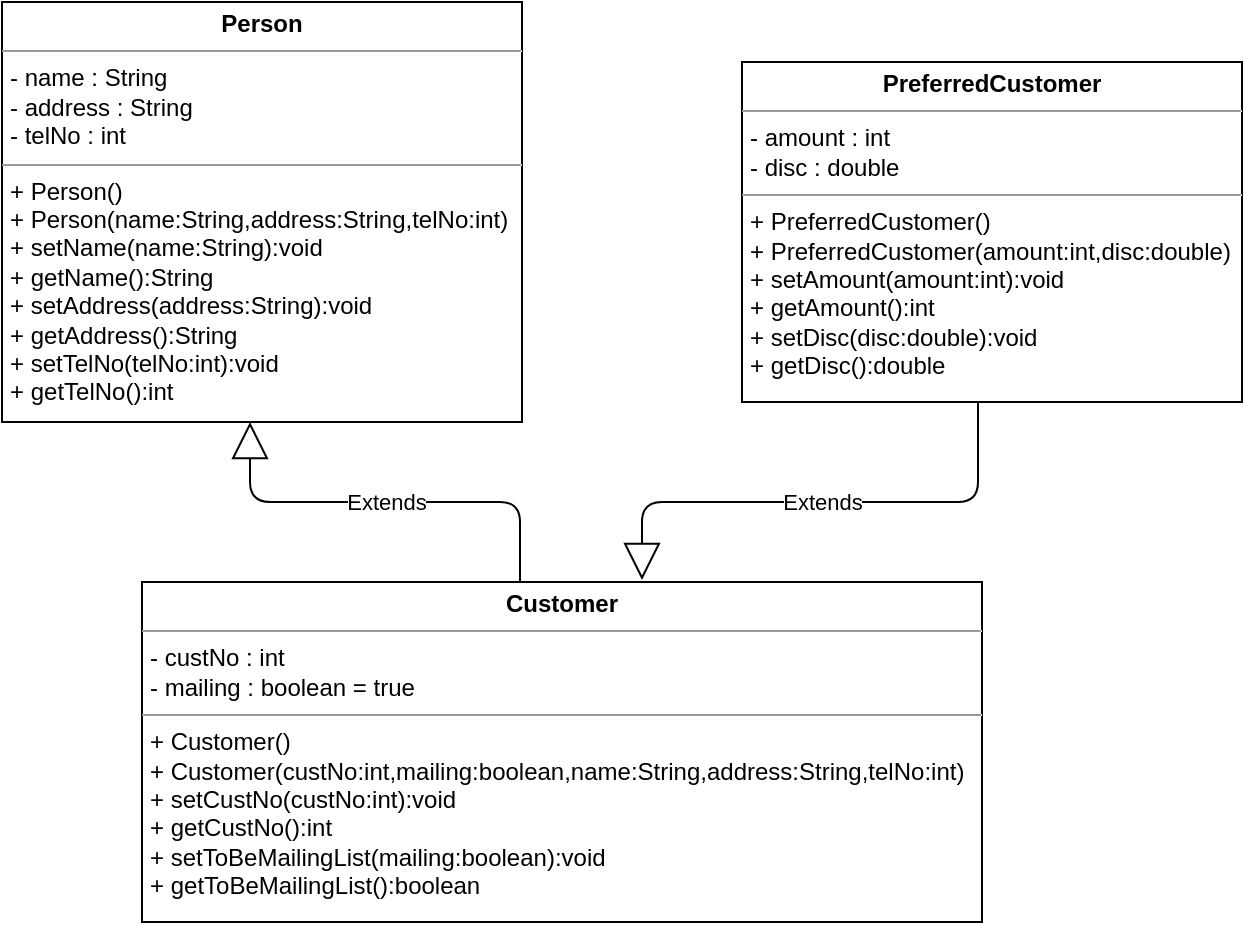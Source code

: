 <mxfile version="13.10.1" type="github">
  <diagram id="C5RBs43oDa-KdzZeNtuy" name="Page-1">
    <mxGraphModel dx="868" dy="492" grid="1" gridSize="10" guides="1" tooltips="1" connect="1" arrows="1" fold="1" page="1" pageScale="1" pageWidth="827" pageHeight="1169" math="0" shadow="0">
      <root>
        <mxCell id="WIyWlLk6GJQsqaUBKTNV-0" />
        <mxCell id="WIyWlLk6GJQsqaUBKTNV-1" parent="WIyWlLk6GJQsqaUBKTNV-0" />
        <mxCell id="f_0w5n7SJ-mhDUfJRbNU-0" value="&lt;p style=&quot;margin: 0px ; margin-top: 4px ; text-align: center&quot;&gt;&lt;b&gt;Person&lt;/b&gt;&lt;/p&gt;&lt;hr size=&quot;1&quot;&gt;&lt;p style=&quot;margin: 0px ; margin-left: 4px&quot;&gt;- name : String&lt;/p&gt;&lt;p style=&quot;margin: 0px ; margin-left: 4px&quot;&gt;- address : String&lt;/p&gt;&lt;p style=&quot;margin: 0px ; margin-left: 4px&quot;&gt;- telNo : int&lt;/p&gt;&lt;hr size=&quot;1&quot;&gt;&lt;p style=&quot;margin: 0px ; margin-left: 4px&quot;&gt;+ Person()&lt;/p&gt;&lt;p style=&quot;margin: 0px ; margin-left: 4px&quot;&gt;+ Person(name:String,address:String,telNo:int)&lt;/p&gt;&lt;p style=&quot;margin: 0px ; margin-left: 4px&quot;&gt;+ setName(name:String):void&lt;/p&gt;&lt;p style=&quot;margin: 0px ; margin-left: 4px&quot;&gt;+ getName():String&lt;/p&gt;&lt;p style=&quot;margin: 0px ; margin-left: 4px&quot;&gt;+ setAddress(address:String):void&lt;/p&gt;&lt;p style=&quot;margin: 0px ; margin-left: 4px&quot;&gt;+ getAddress():String&lt;/p&gt;&lt;p style=&quot;margin: 0px ; margin-left: 4px&quot;&gt;+ setTelNo(telNo:int):void&lt;/p&gt;&lt;p style=&quot;margin: 0px ; margin-left: 4px&quot;&gt;+ getTelNo():int&lt;/p&gt;" style="verticalAlign=top;align=left;overflow=fill;fontSize=12;fontFamily=Helvetica;html=1;" vertex="1" parent="WIyWlLk6GJQsqaUBKTNV-1">
          <mxGeometry x="110" y="70" width="260" height="210" as="geometry" />
        </mxCell>
        <mxCell id="f_0w5n7SJ-mhDUfJRbNU-1" value="&lt;p style=&quot;margin: 0px ; margin-top: 4px ; text-align: center&quot;&gt;&lt;b&gt;Customer&lt;/b&gt;&lt;/p&gt;&lt;hr size=&quot;1&quot;&gt;&lt;p style=&quot;margin: 0px ; margin-left: 4px&quot;&gt;- custNo : int&lt;/p&gt;&lt;p style=&quot;margin: 0px ; margin-left: 4px&quot;&gt;- mailing : boolean = true&lt;/p&gt;&lt;hr size=&quot;1&quot;&gt;&lt;p style=&quot;margin: 0px ; margin-left: 4px&quot;&gt;+ Customer()&lt;/p&gt;&lt;p style=&quot;margin: 0px ; margin-left: 4px&quot;&gt;+ Customer(custNo:int,mailing:boolean,name:String,address:String,telNo:int)&lt;/p&gt;&lt;p style=&quot;margin: 0px ; margin-left: 4px&quot;&gt;+ setCustNo(custNo:int):void&lt;/p&gt;&lt;p style=&quot;margin: 0px ; margin-left: 4px&quot;&gt;+ getCustNo():int&lt;/p&gt;&lt;p style=&quot;margin: 0px ; margin-left: 4px&quot;&gt;+ setToBeMailingList(mailing:boolean):void&lt;/p&gt;&lt;p style=&quot;margin: 0px ; margin-left: 4px&quot;&gt;+ getToBeMailingList():boolean&lt;/p&gt;" style="verticalAlign=top;align=left;overflow=fill;fontSize=12;fontFamily=Helvetica;html=1;" vertex="1" parent="WIyWlLk6GJQsqaUBKTNV-1">
          <mxGeometry x="180" y="360" width="420" height="170" as="geometry" />
        </mxCell>
        <mxCell id="f_0w5n7SJ-mhDUfJRbNU-2" value="&lt;p style=&quot;margin: 0px ; margin-top: 4px ; text-align: center&quot;&gt;&lt;b&gt;PreferredCustomer&lt;/b&gt;&lt;/p&gt;&lt;hr size=&quot;1&quot;&gt;&lt;p style=&quot;margin: 0px ; margin-left: 4px&quot;&gt;- amount : int&lt;/p&gt;&lt;p style=&quot;margin: 0px ; margin-left: 4px&quot;&gt;- disc : double&lt;/p&gt;&lt;hr size=&quot;1&quot;&gt;&lt;p style=&quot;margin: 0px ; margin-left: 4px&quot;&gt;+ PreferredCustomer()&lt;/p&gt;&lt;p style=&quot;margin: 0px ; margin-left: 4px&quot;&gt;+ PreferredCustomer(amount:int,disc:double)&lt;/p&gt;&lt;p style=&quot;margin: 0px ; margin-left: 4px&quot;&gt;+ setAmount(amount:int):void&lt;/p&gt;&lt;p style=&quot;margin: 0px ; margin-left: 4px&quot;&gt;+ getAmount():int&lt;/p&gt;&lt;p style=&quot;margin: 0px ; margin-left: 4px&quot;&gt;+ setDisc(disc:double):void&lt;/p&gt;&lt;p style=&quot;margin: 0px ; margin-left: 4px&quot;&gt;+ getDisc():double&lt;/p&gt;" style="verticalAlign=top;align=left;overflow=fill;fontSize=12;fontFamily=Helvetica;html=1;" vertex="1" parent="WIyWlLk6GJQsqaUBKTNV-1">
          <mxGeometry x="480" y="100" width="250" height="170" as="geometry" />
        </mxCell>
        <mxCell id="f_0w5n7SJ-mhDUfJRbNU-4" value="Extends" style="endArrow=block;endSize=16;endFill=0;html=1;" edge="1" parent="WIyWlLk6GJQsqaUBKTNV-1">
          <mxGeometry width="160" relative="1" as="geometry">
            <mxPoint x="369" y="360" as="sourcePoint" />
            <mxPoint x="234" y="280" as="targetPoint" />
            <Array as="points">
              <mxPoint x="369" y="320" />
              <mxPoint x="234" y="320" />
            </Array>
          </mxGeometry>
        </mxCell>
        <mxCell id="f_0w5n7SJ-mhDUfJRbNU-5" value="Extends" style="endArrow=block;endSize=16;endFill=0;html=1;exitX=0.472;exitY=1;exitDx=0;exitDy=0;exitPerimeter=0;" edge="1" parent="WIyWlLk6GJQsqaUBKTNV-1" source="f_0w5n7SJ-mhDUfJRbNU-2">
          <mxGeometry width="160" relative="1" as="geometry">
            <mxPoint x="460" y="310" as="sourcePoint" />
            <mxPoint x="430" y="359" as="targetPoint" />
            <Array as="points">
              <mxPoint x="598" y="320" />
              <mxPoint x="430" y="320" />
            </Array>
          </mxGeometry>
        </mxCell>
      </root>
    </mxGraphModel>
  </diagram>
</mxfile>
